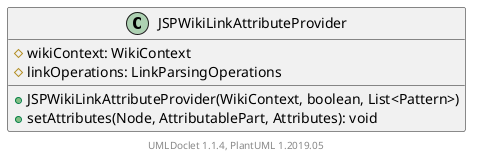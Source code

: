 @startuml

    class JSPWikiLinkAttributeProvider [[JSPWikiLinkAttributeProvider.html]] {
        #wikiContext: WikiContext
        #linkOperations: LinkParsingOperations
        +JSPWikiLinkAttributeProvider(WikiContext, boolean, List<Pattern>)
        +setAttributes(Node, AttributablePart, Attributes): void
    }


    center footer UMLDoclet 1.1.4, PlantUML 1.2019.05
@enduml
